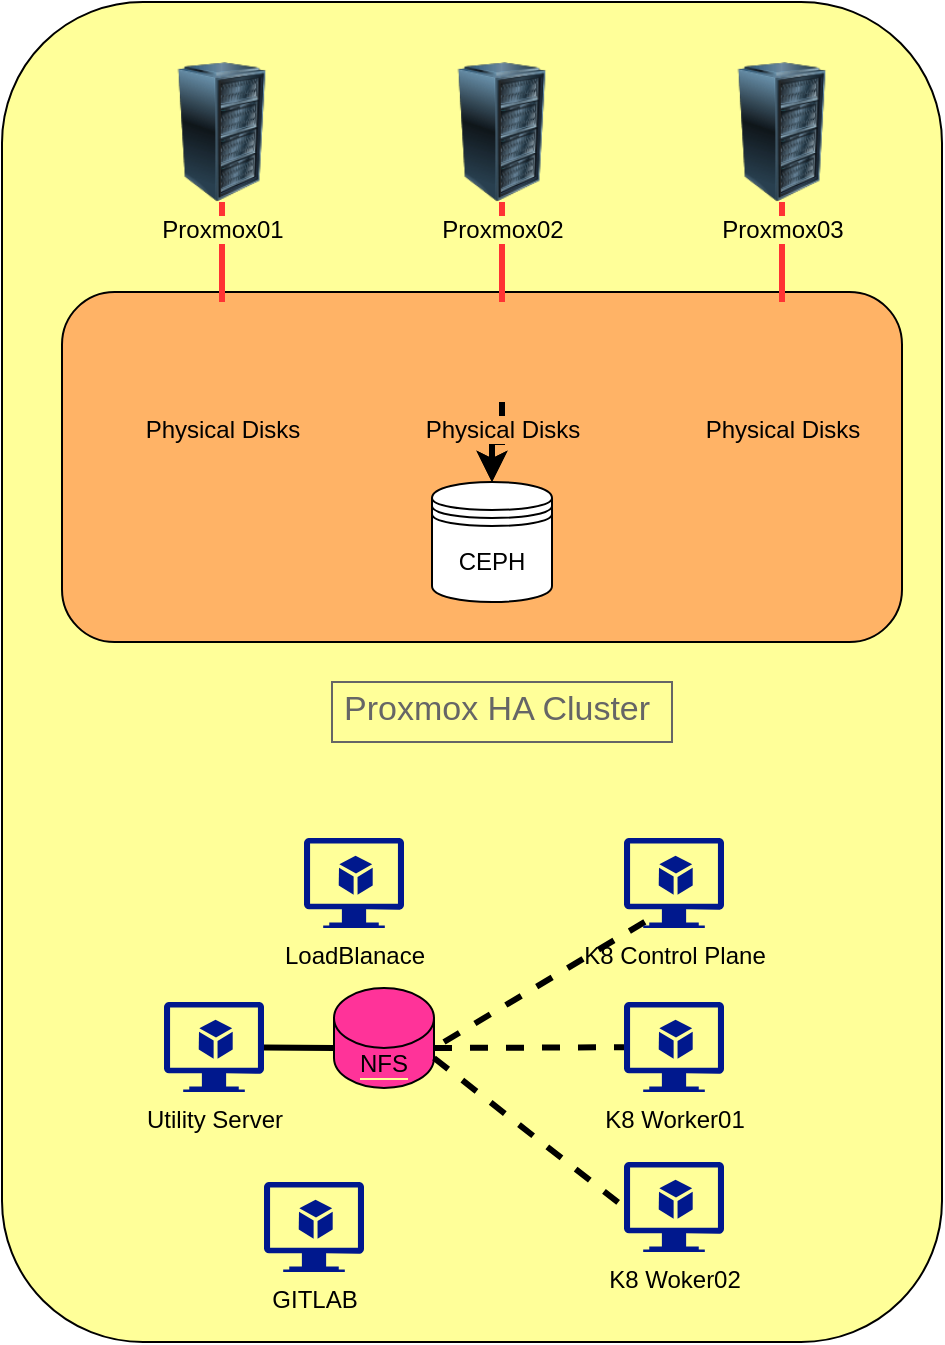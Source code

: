 <mxfile version="20.2.7" type="device"><diagram id="TNPzdg03PqIAZc_qiuS_" name="Page-1"><mxGraphModel dx="1192" dy="775" grid="1" gridSize="10" guides="1" tooltips="1" connect="1" arrows="1" fold="1" page="1" pageScale="1" pageWidth="850" pageHeight="1100" math="0" shadow="0"><root><mxCell id="0"/><mxCell id="1" parent="0"/><mxCell id="elTK8esROiL0J-uKEAxE-16" value="" style="rounded=1;whiteSpace=wrap;html=1;fillColor=#FFFF99;" vertex="1" parent="1"><mxGeometry x="130" y="110" width="470" height="670" as="geometry"/></mxCell><mxCell id="elTK8esROiL0J-uKEAxE-15" value="" style="rounded=1;whiteSpace=wrap;html=1;fillColor=#FFB366;" vertex="1" parent="1"><mxGeometry x="160" y="255" width="420" height="175" as="geometry"/></mxCell><mxCell id="elTK8esROiL0J-uKEAxE-1" value="CEPH" style="shape=datastore;whiteSpace=wrap;html=1;" vertex="1" parent="1"><mxGeometry x="345" y="350" width="60" height="60" as="geometry"/></mxCell><mxCell id="elTK8esROiL0J-uKEAxE-9" value="&lt;span style=&quot;background-color: rgb(255, 179, 102);&quot;&gt;Physical Disks&lt;/span&gt;" style="shape=image;html=1;verticalAlign=top;verticalLabelPosition=bottom;labelBackgroundColor=#ffffff;imageAspect=0;aspect=fixed;image=https://cdn3.iconfinder.com/data/icons/flatforlinux/128/41-Macintosh%20HD.png" vertex="1" parent="1"><mxGeometry x="215" y="260" width="50" height="50" as="geometry"/></mxCell><mxCell id="elTK8esROiL0J-uKEAxE-27" value="" style="edgeStyle=orthogonalEdgeStyle;rounded=0;orthogonalLoop=1;jettySize=auto;html=1;strokeWidth=3;" edge="1" parent="1" source="elTK8esROiL0J-uKEAxE-10" target="elTK8esROiL0J-uKEAxE-1"><mxGeometry relative="1" as="geometry"/></mxCell><mxCell id="elTK8esROiL0J-uKEAxE-28" value="" style="edgeStyle=orthogonalEdgeStyle;rounded=0;orthogonalLoop=1;jettySize=auto;html=1;strokeWidth=3;" edge="1" parent="1" source="elTK8esROiL0J-uKEAxE-10" target="elTK8esROiL0J-uKEAxE-1"><mxGeometry relative="1" as="geometry"/></mxCell><mxCell id="elTK8esROiL0J-uKEAxE-12" value="" style="endArrow=none;html=1;rounded=0;strokeWidth=3;strokeColor=#FF3333;" edge="1" parent="1" source="elTK8esROiL0J-uKEAxE-4" target="elTK8esROiL0J-uKEAxE-9"><mxGeometry width="50" height="50" relative="1" as="geometry"><mxPoint x="400" y="420" as="sourcePoint"/><mxPoint x="450" y="370" as="targetPoint"/></mxGeometry></mxCell><mxCell id="elTK8esROiL0J-uKEAxE-10" value="&lt;span style=&quot;background-color: rgb(255, 179, 102);&quot;&gt;Physical Disks&lt;/span&gt;" style="shape=image;html=1;verticalAlign=top;verticalLabelPosition=bottom;labelBackgroundColor=#ffffff;imageAspect=0;aspect=fixed;image=https://cdn3.iconfinder.com/data/icons/flatforlinux/128/41-Macintosh%20HD.png" vertex="1" parent="1"><mxGeometry x="355" y="260" width="50" height="50" as="geometry"/></mxCell><mxCell id="elTK8esROiL0J-uKEAxE-11" value="&lt;span style=&quot;background-color: rgb(255, 179, 102);&quot;&gt;Physical Disks&lt;/span&gt;" style="shape=image;html=1;verticalAlign=top;verticalLabelPosition=bottom;labelBackgroundColor=#ffffff;imageAspect=0;aspect=fixed;image=https://cdn3.iconfinder.com/data/icons/flatforlinux/128/41-Macintosh%20HD.png" vertex="1" parent="1"><mxGeometry x="495" y="260" width="50" height="50" as="geometry"/></mxCell><mxCell id="elTK8esROiL0J-uKEAxE-13" value="" style="endArrow=none;html=1;rounded=0;strokeWidth=3;strokeColor=#FF3333;" edge="1" parent="1" source="elTK8esROiL0J-uKEAxE-5" target="elTK8esROiL0J-uKEAxE-10"><mxGeometry width="50" height="50" relative="1" as="geometry"><mxPoint x="250" y="220" as="sourcePoint"/><mxPoint x="250" y="270" as="targetPoint"/></mxGeometry></mxCell><mxCell id="elTK8esROiL0J-uKEAxE-14" value="" style="endArrow=none;html=1;rounded=0;strokeWidth=3;strokeColor=#FF3333;" edge="1" parent="1" source="elTK8esROiL0J-uKEAxE-6" target="elTK8esROiL0J-uKEAxE-11"><mxGeometry width="50" height="50" relative="1" as="geometry"><mxPoint x="260" y="230" as="sourcePoint"/><mxPoint x="260" y="280" as="targetPoint"/></mxGeometry></mxCell><mxCell id="elTK8esROiL0J-uKEAxE-18" value="Proxmox HA Cluster" style="strokeWidth=1;shadow=0;dashed=0;align=center;html=1;shape=mxgraph.mockup.text.textBox;fontColor=#666666;align=left;fontSize=17;spacingLeft=4;spacingTop=-3;strokeColor=#666666;mainText=;fillColor=#FFFF99;" vertex="1" parent="1"><mxGeometry x="295" y="450" width="170" height="30" as="geometry"/></mxCell><mxCell id="elTK8esROiL0J-uKEAxE-19" value="Utility Server" style="sketch=0;aspect=fixed;pointerEvents=1;shadow=0;dashed=0;html=1;strokeColor=none;labelPosition=center;verticalLabelPosition=bottom;verticalAlign=top;align=center;fillColor=#00188D;shape=mxgraph.azure.virtual_machine_feature" vertex="1" parent="1"><mxGeometry x="211" y="610" width="50" height="45" as="geometry"/></mxCell><mxCell id="elTK8esROiL0J-uKEAxE-21" value="GITLAB" style="sketch=0;aspect=fixed;pointerEvents=1;shadow=0;dashed=0;html=1;strokeColor=none;labelPosition=center;verticalLabelPosition=bottom;verticalAlign=top;align=center;fillColor=#00188D;shape=mxgraph.azure.virtual_machine_feature" vertex="1" parent="1"><mxGeometry x="261" y="700" width="50" height="45" as="geometry"/></mxCell><mxCell id="elTK8esROiL0J-uKEAxE-23" value="K8 Worker01" style="sketch=0;aspect=fixed;pointerEvents=1;shadow=0;dashed=0;html=1;strokeColor=none;labelPosition=center;verticalLabelPosition=bottom;verticalAlign=top;align=center;fillColor=#00188D;shape=mxgraph.azure.virtual_machine_feature" vertex="1" parent="1"><mxGeometry x="441" y="610" width="50" height="45" as="geometry"/></mxCell><mxCell id="elTK8esROiL0J-uKEAxE-24" value="K8 Woker02" style="sketch=0;aspect=fixed;pointerEvents=1;shadow=0;dashed=0;html=1;strokeColor=none;labelPosition=center;verticalLabelPosition=bottom;verticalAlign=top;align=center;fillColor=#00188D;shape=mxgraph.azure.virtual_machine_feature" vertex="1" parent="1"><mxGeometry x="441" y="690" width="50" height="45" as="geometry"/></mxCell><mxCell id="elTK8esROiL0J-uKEAxE-25" value="LoadBlanace" style="sketch=0;aspect=fixed;pointerEvents=1;shadow=0;dashed=0;html=1;strokeColor=none;labelPosition=center;verticalLabelPosition=bottom;verticalAlign=top;align=center;fillColor=#00188D;shape=mxgraph.azure.virtual_machine_feature" vertex="1" parent="1"><mxGeometry x="281" y="528" width="50" height="45" as="geometry"/></mxCell><mxCell id="elTK8esROiL0J-uKEAxE-4" value="&lt;span style=&quot;background-color: rgb(255, 255, 153);&quot;&gt;Proxmox01&lt;/span&gt;" style="image;html=1;image=img/lib/clip_art/computers/Server_Rack_128x128.png" vertex="1" parent="1"><mxGeometry x="200" y="140" width="80" height="70" as="geometry"/></mxCell><mxCell id="elTK8esROiL0J-uKEAxE-5" value="&lt;span style=&quot;background-color: rgb(255, 255, 153);&quot;&gt;Proxmox02&lt;/span&gt;" style="image;html=1;image=img/lib/clip_art/computers/Server_Rack_128x128.png" vertex="1" parent="1"><mxGeometry x="340" y="140" width="80" height="70" as="geometry"/></mxCell><mxCell id="elTK8esROiL0J-uKEAxE-6" value="&lt;span style=&quot;background-color: rgb(255, 255, 153);&quot;&gt;Proxmox03&lt;/span&gt;" style="image;html=1;image=img/lib/clip_art/computers/Server_Rack_128x128.png" vertex="1" parent="1"><mxGeometry x="480" y="140" width="80" height="70" as="geometry"/></mxCell><mxCell id="elTK8esROiL0J-uKEAxE-29" value="&lt;span style=&quot;background-color: rgb(255, 51, 153);&quot;&gt;NFS&lt;/span&gt;" style="shape=cylinder3;whiteSpace=wrap;html=1;boundedLbl=1;backgroundOutline=1;size=15;labelBackgroundColor=#FFFF99;fillColor=#FF3399;" vertex="1" parent="1"><mxGeometry x="296" y="603" width="50" height="50" as="geometry"/></mxCell><mxCell id="elTK8esROiL0J-uKEAxE-30" value="" style="endArrow=none;html=1;rounded=0;strokeColor=#000000;strokeWidth=3;entryX=0;entryY=0;entryDx=0;entryDy=30;entryPerimeter=0;" edge="1" parent="1" source="elTK8esROiL0J-uKEAxE-19" target="elTK8esROiL0J-uKEAxE-29"><mxGeometry width="50" height="50" relative="1" as="geometry"><mxPoint x="400" y="620" as="sourcePoint"/><mxPoint x="740" y="410" as="targetPoint"/></mxGeometry></mxCell><mxCell id="elTK8esROiL0J-uKEAxE-31" value="" style="endArrow=none;dashed=1;html=1;rounded=0;strokeColor=#000000;strokeWidth=3;entryX=0.24;entryY=0.911;entryDx=0;entryDy=0;entryPerimeter=0;" edge="1" parent="1" target="elTK8esROiL0J-uKEAxE-22"><mxGeometry width="50" height="50" relative="1" as="geometry"><mxPoint x="351" y="630" as="sourcePoint"/><mxPoint x="601" y="420" as="targetPoint"/></mxGeometry></mxCell><mxCell id="elTK8esROiL0J-uKEAxE-32" value="" style="endArrow=none;dashed=1;html=1;rounded=0;strokeColor=#000000;strokeWidth=3;exitX=1;exitY=0;exitDx=0;exitDy=30;exitPerimeter=0;" edge="1" parent="1" source="elTK8esROiL0J-uKEAxE-29" target="elTK8esROiL0J-uKEAxE-23"><mxGeometry width="50" height="50" relative="1" as="geometry"><mxPoint x="225" y="626.825" as="sourcePoint"/><mxPoint x="332" y="578.995" as="targetPoint"/></mxGeometry></mxCell><mxCell id="elTK8esROiL0J-uKEAxE-33" value="" style="endArrow=none;dashed=1;html=1;rounded=0;strokeColor=#000000;strokeWidth=3;entryX=0;entryY=0.5;entryDx=0;entryDy=0;entryPerimeter=0;exitX=1;exitY=1;exitDx=0;exitDy=-15;exitPerimeter=0;" edge="1" parent="1" source="elTK8esROiL0J-uKEAxE-29" target="elTK8esROiL0J-uKEAxE-24"><mxGeometry width="50" height="50" relative="1" as="geometry"><mxPoint x="366" y="636.825" as="sourcePoint"/><mxPoint x="473" y="588.995" as="targetPoint"/></mxGeometry></mxCell><mxCell id="elTK8esROiL0J-uKEAxE-22" value="K8 Control Plane" style="sketch=0;aspect=fixed;pointerEvents=1;shadow=0;dashed=0;html=1;strokeColor=none;labelPosition=center;verticalLabelPosition=bottom;verticalAlign=top;align=center;fillColor=#00188D;shape=mxgraph.azure.virtual_machine_feature" vertex="1" parent="1"><mxGeometry x="441" y="528" width="50" height="45" as="geometry"/></mxCell></root></mxGraphModel></diagram></mxfile>